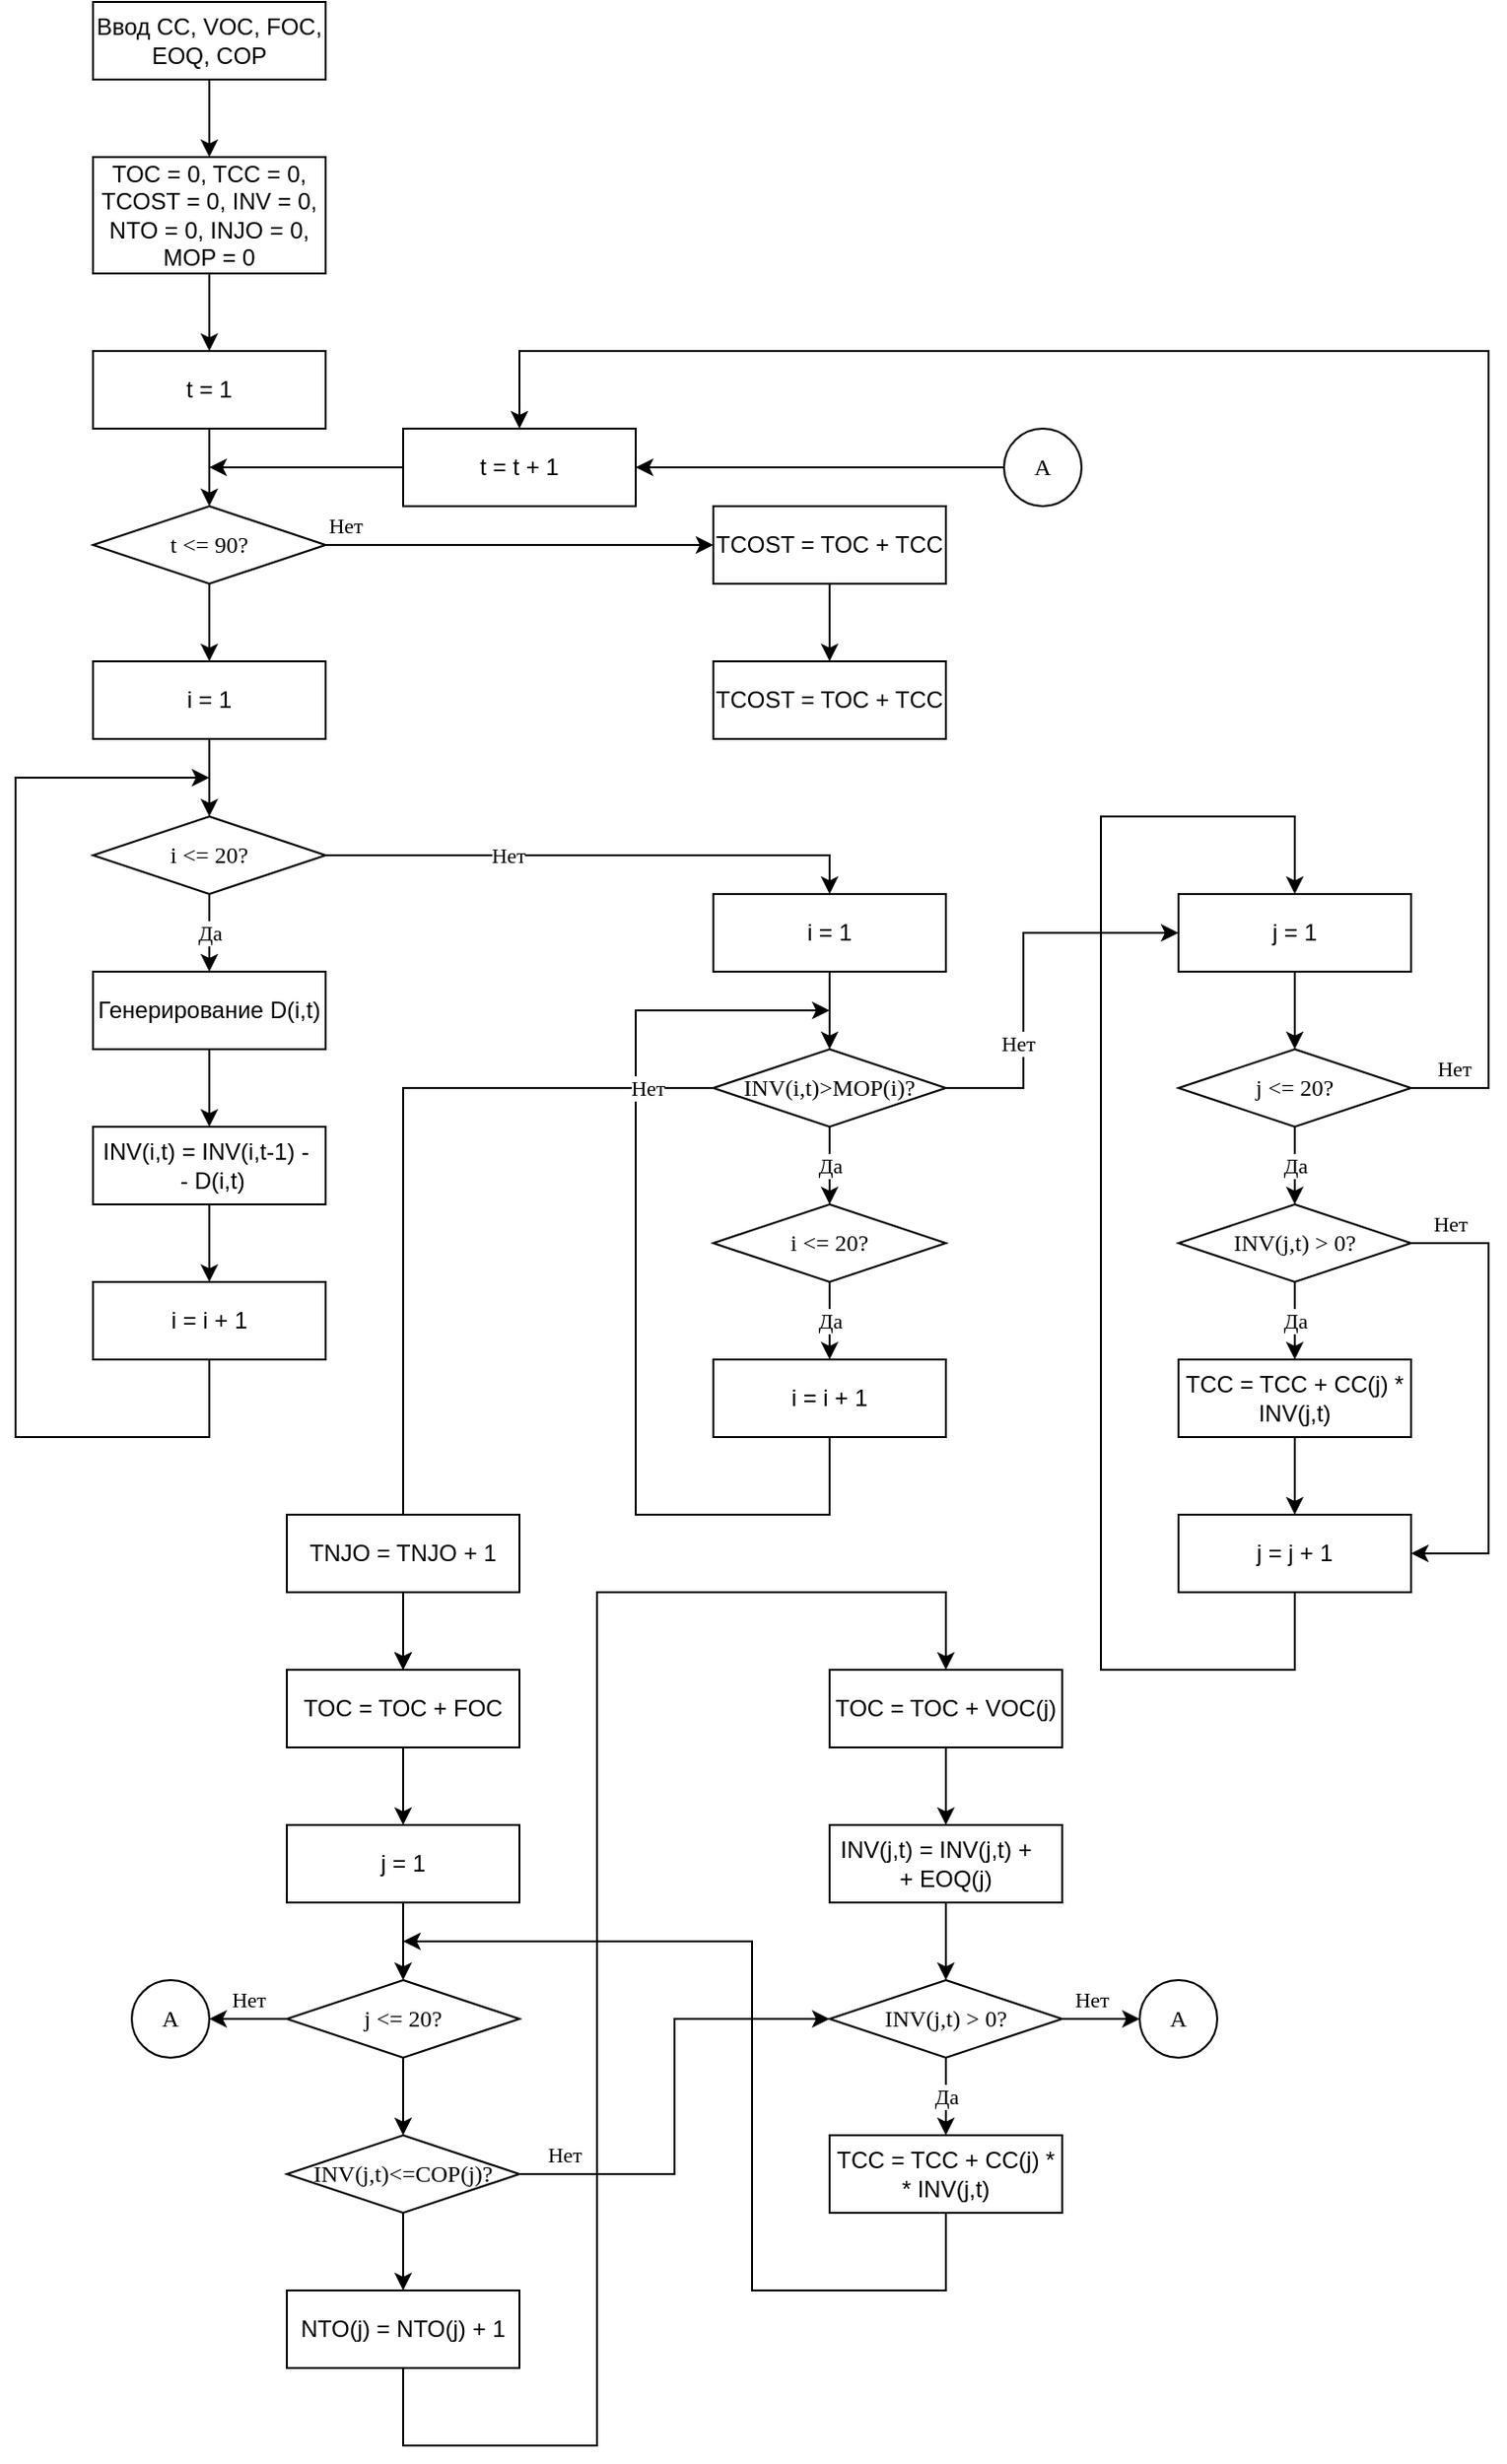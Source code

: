 <mxfile version="16.1.0" type="github">
  <diagram id="C5RBs43oDa-KdzZeNtuy" name="Page-1">
    <mxGraphModel dx="2585" dy="1282" grid="1" gridSize="10" guides="1" tooltips="1" connect="1" arrows="1" fold="1" page="1" pageScale="1" pageWidth="827" pageHeight="1169" math="0" shadow="0">
      <root>
        <mxCell id="WIyWlLk6GJQsqaUBKTNV-0" />
        <mxCell id="WIyWlLk6GJQsqaUBKTNV-1" parent="WIyWlLk6GJQsqaUBKTNV-0" />
        <mxCell id="HIw_0w38FBt814tDQQIO-3" value="Ввод CC, VOC, FOC, EOQ, COP" style="rounded=0;whiteSpace=wrap;html=1;" vertex="1" parent="WIyWlLk6GJQsqaUBKTNV-1">
          <mxGeometry x="120" y="20" width="120" height="40" as="geometry" />
        </mxCell>
        <mxCell id="HIw_0w38FBt814tDQQIO-4" value="TOC = 0, TCC = 0, TCOST = 0, INV = 0, NTO = 0, INJO = 0, MOP = 0" style="rounded=0;whiteSpace=wrap;html=1;" vertex="1" parent="WIyWlLk6GJQsqaUBKTNV-1">
          <mxGeometry x="120" y="100" width="120" height="60" as="geometry" />
        </mxCell>
        <mxCell id="HIw_0w38FBt814tDQQIO-5" value="t &amp;lt;= 90?" style="rhombus;whiteSpace=wrap;html=1;fontFamily=Times New Roman;" vertex="1" parent="WIyWlLk6GJQsqaUBKTNV-1">
          <mxGeometry x="120" y="280" width="120" height="40" as="geometry" />
        </mxCell>
        <mxCell id="HIw_0w38FBt814tDQQIO-6" value="t = 1" style="rounded=0;whiteSpace=wrap;html=1;" vertex="1" parent="WIyWlLk6GJQsqaUBKTNV-1">
          <mxGeometry x="120" y="200" width="120" height="40" as="geometry" />
        </mxCell>
        <mxCell id="HIw_0w38FBt814tDQQIO-7" value="i = 1" style="rounded=0;whiteSpace=wrap;html=1;" vertex="1" parent="WIyWlLk6GJQsqaUBKTNV-1">
          <mxGeometry x="120" y="360" width="120" height="40" as="geometry" />
        </mxCell>
        <mxCell id="HIw_0w38FBt814tDQQIO-8" value="Генерирование D(i,t)" style="rounded=0;whiteSpace=wrap;html=1;" vertex="1" parent="WIyWlLk6GJQsqaUBKTNV-1">
          <mxGeometry x="120" y="520" width="120" height="40" as="geometry" />
        </mxCell>
        <mxCell id="HIw_0w38FBt814tDQQIO-9" value="i &amp;lt;= 20?" style="rhombus;whiteSpace=wrap;html=1;fontFamily=Times New Roman;" vertex="1" parent="WIyWlLk6GJQsqaUBKTNV-1">
          <mxGeometry x="120" y="440" width="120" height="40" as="geometry" />
        </mxCell>
        <mxCell id="HIw_0w38FBt814tDQQIO-10" value="INV(i,t) = INV(i,t-1) -&amp;nbsp; &amp;nbsp;- D(i,t)" style="rounded=0;whiteSpace=wrap;html=1;" vertex="1" parent="WIyWlLk6GJQsqaUBKTNV-1">
          <mxGeometry x="120" y="600" width="120" height="40" as="geometry" />
        </mxCell>
        <mxCell id="HIw_0w38FBt814tDQQIO-11" value="i = i + 1" style="rounded=0;whiteSpace=wrap;html=1;" vertex="1" parent="WIyWlLk6GJQsqaUBKTNV-1">
          <mxGeometry x="120" y="680" width="120" height="40" as="geometry" />
        </mxCell>
        <mxCell id="HIw_0w38FBt814tDQQIO-12" value="i = 1" style="rounded=0;whiteSpace=wrap;html=1;" vertex="1" parent="WIyWlLk6GJQsqaUBKTNV-1">
          <mxGeometry x="440" y="480" width="120" height="40" as="geometry" />
        </mxCell>
        <mxCell id="HIw_0w38FBt814tDQQIO-13" value="INV(i,t)&amp;gt;MOP(i)?" style="rhombus;whiteSpace=wrap;html=1;fontFamily=Times New Roman;" vertex="1" parent="WIyWlLk6GJQsqaUBKTNV-1">
          <mxGeometry x="440" y="560" width="120" height="40" as="geometry" />
        </mxCell>
        <mxCell id="HIw_0w38FBt814tDQQIO-14" value="i &amp;lt;= 20?" style="rhombus;whiteSpace=wrap;html=1;fontFamily=Times New Roman;" vertex="1" parent="WIyWlLk6GJQsqaUBKTNV-1">
          <mxGeometry x="440" y="640" width="120" height="40" as="geometry" />
        </mxCell>
        <mxCell id="HIw_0w38FBt814tDQQIO-15" value="i = i + 1" style="rounded=0;whiteSpace=wrap;html=1;" vertex="1" parent="WIyWlLk6GJQsqaUBKTNV-1">
          <mxGeometry x="440" y="720" width="120" height="40" as="geometry" />
        </mxCell>
        <mxCell id="HIw_0w38FBt814tDQQIO-16" value="" style="endArrow=classic;html=1;rounded=0;fontFamily=Times New Roman;entryX=0.5;entryY=0;entryDx=0;entryDy=0;exitX=0.5;exitY=1;exitDx=0;exitDy=0;" edge="1" parent="WIyWlLk6GJQsqaUBKTNV-1" source="HIw_0w38FBt814tDQQIO-3" target="HIw_0w38FBt814tDQQIO-4">
          <mxGeometry width="50" height="50" relative="1" as="geometry">
            <mxPoint x="680" y="550" as="sourcePoint" />
            <mxPoint x="730" y="500" as="targetPoint" />
          </mxGeometry>
        </mxCell>
        <mxCell id="HIw_0w38FBt814tDQQIO-17" value="" style="endArrow=classic;html=1;rounded=0;fontFamily=Times New Roman;entryX=0.5;entryY=0;entryDx=0;entryDy=0;exitX=0.5;exitY=1;exitDx=0;exitDy=0;" edge="1" parent="WIyWlLk6GJQsqaUBKTNV-1" source="HIw_0w38FBt814tDQQIO-4" target="HIw_0w38FBt814tDQQIO-6">
          <mxGeometry width="50" height="50" relative="1" as="geometry">
            <mxPoint x="190" y="70" as="sourcePoint" />
            <mxPoint x="190" y="110" as="targetPoint" />
          </mxGeometry>
        </mxCell>
        <mxCell id="HIw_0w38FBt814tDQQIO-18" value="Да" style="endArrow=classic;html=1;rounded=0;fontFamily=Times New Roman;entryX=0.5;entryY=0;entryDx=0;entryDy=0;exitX=0.5;exitY=1;exitDx=0;exitDy=0;" edge="1" parent="WIyWlLk6GJQsqaUBKTNV-1" source="HIw_0w38FBt814tDQQIO-9" target="HIw_0w38FBt814tDQQIO-8">
          <mxGeometry width="50" height="50" relative="1" as="geometry">
            <mxPoint x="200" y="80" as="sourcePoint" />
            <mxPoint x="200" y="120" as="targetPoint" />
          </mxGeometry>
        </mxCell>
        <mxCell id="HIw_0w38FBt814tDQQIO-19" value="" style="endArrow=classic;html=1;rounded=0;fontFamily=Times New Roman;entryX=0.5;entryY=0;entryDx=0;entryDy=0;" edge="1" parent="WIyWlLk6GJQsqaUBKTNV-1" target="HIw_0w38FBt814tDQQIO-9">
          <mxGeometry width="50" height="50" relative="1" as="geometry">
            <mxPoint x="180" y="400" as="sourcePoint" />
            <mxPoint x="210" y="130" as="targetPoint" />
          </mxGeometry>
        </mxCell>
        <mxCell id="HIw_0w38FBt814tDQQIO-20" value="" style="endArrow=classic;html=1;rounded=0;fontFamily=Times New Roman;entryX=0.5;entryY=0;entryDx=0;entryDy=0;exitX=0.5;exitY=1;exitDx=0;exitDy=0;" edge="1" parent="WIyWlLk6GJQsqaUBKTNV-1" source="HIw_0w38FBt814tDQQIO-5" target="HIw_0w38FBt814tDQQIO-7">
          <mxGeometry width="50" height="50" relative="1" as="geometry">
            <mxPoint x="220" y="100" as="sourcePoint" />
            <mxPoint x="220" y="140" as="targetPoint" />
          </mxGeometry>
        </mxCell>
        <mxCell id="HIw_0w38FBt814tDQQIO-21" value="" style="endArrow=classic;html=1;rounded=0;fontFamily=Times New Roman;entryX=0.5;entryY=0;entryDx=0;entryDy=0;exitX=0.5;exitY=1;exitDx=0;exitDy=0;" edge="1" parent="WIyWlLk6GJQsqaUBKTNV-1" source="HIw_0w38FBt814tDQQIO-6" target="HIw_0w38FBt814tDQQIO-5">
          <mxGeometry width="50" height="50" relative="1" as="geometry">
            <mxPoint x="230" y="110" as="sourcePoint" />
            <mxPoint x="230" y="150" as="targetPoint" />
          </mxGeometry>
        </mxCell>
        <mxCell id="HIw_0w38FBt814tDQQIO-22" value="" style="endArrow=classic;html=1;rounded=0;fontFamily=Times New Roman;entryX=0.5;entryY=0;entryDx=0;entryDy=0;exitX=0.5;exitY=1;exitDx=0;exitDy=0;" edge="1" parent="WIyWlLk6GJQsqaUBKTNV-1" source="HIw_0w38FBt814tDQQIO-8" target="HIw_0w38FBt814tDQQIO-10">
          <mxGeometry width="50" height="50" relative="1" as="geometry">
            <mxPoint x="190" y="490" as="sourcePoint" />
            <mxPoint x="190" y="530" as="targetPoint" />
          </mxGeometry>
        </mxCell>
        <mxCell id="HIw_0w38FBt814tDQQIO-23" value="" style="endArrow=classic;html=1;rounded=0;fontFamily=Times New Roman;entryX=0.5;entryY=0;entryDx=0;entryDy=0;exitX=0.5;exitY=1;exitDx=0;exitDy=0;" edge="1" parent="WIyWlLk6GJQsqaUBKTNV-1" source="HIw_0w38FBt814tDQQIO-10" target="HIw_0w38FBt814tDQQIO-11">
          <mxGeometry width="50" height="50" relative="1" as="geometry">
            <mxPoint x="200" y="500" as="sourcePoint" />
            <mxPoint x="200" y="540" as="targetPoint" />
          </mxGeometry>
        </mxCell>
        <mxCell id="HIw_0w38FBt814tDQQIO-24" value="" style="endArrow=classic;html=1;rounded=0;fontFamily=Times New Roman;exitX=0.5;exitY=1;exitDx=0;exitDy=0;" edge="1" parent="WIyWlLk6GJQsqaUBKTNV-1" source="HIw_0w38FBt814tDQQIO-11">
          <mxGeometry width="50" height="50" relative="1" as="geometry">
            <mxPoint x="210" y="510" as="sourcePoint" />
            <mxPoint x="180" y="420" as="targetPoint" />
            <Array as="points">
              <mxPoint x="180" y="760" />
              <mxPoint x="80" y="760" />
              <mxPoint x="80" y="420" />
            </Array>
          </mxGeometry>
        </mxCell>
        <mxCell id="HIw_0w38FBt814tDQQIO-25" value="" style="endArrow=classic;html=1;rounded=0;fontFamily=Times New Roman;exitX=1;exitY=0.5;exitDx=0;exitDy=0;entryX=0.5;entryY=0;entryDx=0;entryDy=0;" edge="1" parent="WIyWlLk6GJQsqaUBKTNV-1" source="HIw_0w38FBt814tDQQIO-9" target="HIw_0w38FBt814tDQQIO-12">
          <mxGeometry width="50" height="50" relative="1" as="geometry">
            <mxPoint x="680" y="550" as="sourcePoint" />
            <mxPoint x="730" y="500" as="targetPoint" />
            <Array as="points">
              <mxPoint x="500" y="460" />
            </Array>
          </mxGeometry>
        </mxCell>
        <mxCell id="HIw_0w38FBt814tDQQIO-27" value="Нет" style="edgeLabel;html=1;align=center;verticalAlign=middle;resizable=0;points=[];fontFamily=Times New Roman;" vertex="1" connectable="0" parent="HIw_0w38FBt814tDQQIO-25">
          <mxGeometry x="-0.263" y="-2" relative="1" as="geometry">
            <mxPoint x="-9" y="-2" as="offset" />
          </mxGeometry>
        </mxCell>
        <mxCell id="HIw_0w38FBt814tDQQIO-26" value="" style="endArrow=classic;html=1;rounded=0;fontFamily=Times New Roman;entryX=0.5;entryY=0;entryDx=0;entryDy=0;exitX=0.5;exitY=1;exitDx=0;exitDy=0;" edge="1" parent="WIyWlLk6GJQsqaUBKTNV-1" source="HIw_0w38FBt814tDQQIO-12" target="HIw_0w38FBt814tDQQIO-13">
          <mxGeometry width="50" height="50" relative="1" as="geometry">
            <mxPoint x="340" y="520" as="sourcePoint" />
            <mxPoint x="340" y="560" as="targetPoint" />
          </mxGeometry>
        </mxCell>
        <mxCell id="HIw_0w38FBt814tDQQIO-28" value="Да" style="endArrow=classic;html=1;rounded=0;fontFamily=Times New Roman;entryX=0.5;entryY=0;entryDx=0;entryDy=0;exitX=0.5;exitY=1;exitDx=0;exitDy=0;" edge="1" parent="WIyWlLk6GJQsqaUBKTNV-1" source="HIw_0w38FBt814tDQQIO-13" target="HIw_0w38FBt814tDQQIO-14">
          <mxGeometry width="50" height="50" relative="1" as="geometry">
            <mxPoint x="350" y="530" as="sourcePoint" />
            <mxPoint x="350" y="570" as="targetPoint" />
          </mxGeometry>
        </mxCell>
        <mxCell id="HIw_0w38FBt814tDQQIO-29" value="Да" style="endArrow=classic;html=1;rounded=0;fontFamily=Times New Roman;entryX=0.5;entryY=0;entryDx=0;entryDy=0;exitX=0.5;exitY=1;exitDx=0;exitDy=0;" edge="1" parent="WIyWlLk6GJQsqaUBKTNV-1" source="HIw_0w38FBt814tDQQIO-14" target="HIw_0w38FBt814tDQQIO-15">
          <mxGeometry width="50" height="50" relative="1" as="geometry">
            <mxPoint x="360" y="540" as="sourcePoint" />
            <mxPoint x="360" y="580" as="targetPoint" />
          </mxGeometry>
        </mxCell>
        <mxCell id="HIw_0w38FBt814tDQQIO-30" value="" style="endArrow=classic;html=1;rounded=0;fontFamily=Times New Roman;exitX=0.5;exitY=1;exitDx=0;exitDy=0;" edge="1" parent="WIyWlLk6GJQsqaUBKTNV-1" source="HIw_0w38FBt814tDQQIO-15">
          <mxGeometry width="50" height="50" relative="1" as="geometry">
            <mxPoint x="370" y="550" as="sourcePoint" />
            <mxPoint x="500" y="540" as="targetPoint" />
            <Array as="points">
              <mxPoint x="500" y="800" />
              <mxPoint x="400" y="800" />
              <mxPoint x="400" y="540" />
            </Array>
          </mxGeometry>
        </mxCell>
        <mxCell id="HIw_0w38FBt814tDQQIO-31" value="" style="endArrow=classic;html=1;rounded=0;fontFamily=Times New Roman;exitX=0;exitY=0.5;exitDx=0;exitDy=0;" edge="1" parent="WIyWlLk6GJQsqaUBKTNV-1" source="HIw_0w38FBt814tDQQIO-13">
          <mxGeometry width="50" height="50" relative="1" as="geometry">
            <mxPoint x="600" y="610" as="sourcePoint" />
            <mxPoint x="280" y="880" as="targetPoint" />
            <Array as="points">
              <mxPoint x="280" y="580" />
            </Array>
          </mxGeometry>
        </mxCell>
        <mxCell id="HIw_0w38FBt814tDQQIO-32" value="Нет" style="edgeLabel;html=1;align=center;verticalAlign=middle;resizable=0;points=[];fontFamily=Times New Roman;" vertex="1" connectable="0" parent="HIw_0w38FBt814tDQQIO-31">
          <mxGeometry x="-0.653" relative="1" as="geometry">
            <mxPoint x="46" as="offset" />
          </mxGeometry>
        </mxCell>
        <mxCell id="HIw_0w38FBt814tDQQIO-33" value="" style="endArrow=classic;html=1;rounded=0;fontFamily=Times New Roman;exitX=1;exitY=0.5;exitDx=0;exitDy=0;entryX=0;entryY=0.5;entryDx=0;entryDy=0;" edge="1" parent="WIyWlLk6GJQsqaUBKTNV-1" source="HIw_0w38FBt814tDQQIO-13" target="HIw_0w38FBt814tDQQIO-35">
          <mxGeometry width="50" height="50" relative="1" as="geometry">
            <mxPoint x="710" y="450" as="sourcePoint" />
            <mxPoint x="660" y="500" as="targetPoint" />
            <Array as="points">
              <mxPoint x="600" y="580" />
              <mxPoint x="600" y="500" />
            </Array>
          </mxGeometry>
        </mxCell>
        <mxCell id="HIw_0w38FBt814tDQQIO-34" value="Нет" style="edgeLabel;html=1;align=center;verticalAlign=middle;resizable=0;points=[];fontFamily=Times New Roman;" vertex="1" connectable="0" parent="HIw_0w38FBt814tDQQIO-33">
          <mxGeometry x="-0.637" relative="1" as="geometry">
            <mxPoint y="-23" as="offset" />
          </mxGeometry>
        </mxCell>
        <mxCell id="HIw_0w38FBt814tDQQIO-35" value="j = 1" style="rounded=0;whiteSpace=wrap;html=1;" vertex="1" parent="WIyWlLk6GJQsqaUBKTNV-1">
          <mxGeometry x="680" y="480" width="120" height="40" as="geometry" />
        </mxCell>
        <mxCell id="HIw_0w38FBt814tDQQIO-36" value="j &amp;lt;= 20?" style="rhombus;whiteSpace=wrap;html=1;fontFamily=Times New Roman;" vertex="1" parent="WIyWlLk6GJQsqaUBKTNV-1">
          <mxGeometry x="680" y="560" width="120" height="40" as="geometry" />
        </mxCell>
        <mxCell id="HIw_0w38FBt814tDQQIO-37" value="INV(j,t) &amp;gt; 0?" style="rhombus;whiteSpace=wrap;html=1;fontFamily=Times New Roman;" vertex="1" parent="WIyWlLk6GJQsqaUBKTNV-1">
          <mxGeometry x="680" y="640" width="120" height="40" as="geometry" />
        </mxCell>
        <mxCell id="HIw_0w38FBt814tDQQIO-38" value="TCC = TCC + CC(j) * INV(j,t)" style="rounded=0;whiteSpace=wrap;html=1;" vertex="1" parent="WIyWlLk6GJQsqaUBKTNV-1">
          <mxGeometry x="680" y="720" width="120" height="40" as="geometry" />
        </mxCell>
        <mxCell id="HIw_0w38FBt814tDQQIO-39" value="j = j + 1" style="rounded=0;whiteSpace=wrap;html=1;" vertex="1" parent="WIyWlLk6GJQsqaUBKTNV-1">
          <mxGeometry x="680" y="800" width="120" height="40" as="geometry" />
        </mxCell>
        <mxCell id="HIw_0w38FBt814tDQQIO-40" value="" style="endArrow=classic;html=1;rounded=0;fontFamily=Times New Roman;exitX=0.5;exitY=1;exitDx=0;exitDy=0;entryX=0.5;entryY=0;entryDx=0;entryDy=0;" edge="1" parent="WIyWlLk6GJQsqaUBKTNV-1" source="HIw_0w38FBt814tDQQIO-35" target="HIw_0w38FBt814tDQQIO-36">
          <mxGeometry width="50" height="50" relative="1" as="geometry">
            <mxPoint x="970" y="660" as="sourcePoint" />
            <mxPoint x="1020" y="610" as="targetPoint" />
          </mxGeometry>
        </mxCell>
        <mxCell id="HIw_0w38FBt814tDQQIO-41" value="" style="endArrow=classic;html=1;rounded=0;fontFamily=Times New Roman;exitX=0.5;exitY=1;exitDx=0;exitDy=0;entryX=0.5;entryY=0;entryDx=0;entryDy=0;" edge="1" parent="WIyWlLk6GJQsqaUBKTNV-1" source="HIw_0w38FBt814tDQQIO-39" target="HIw_0w38FBt814tDQQIO-35">
          <mxGeometry width="50" height="50" relative="1" as="geometry">
            <mxPoint x="750" y="490" as="sourcePoint" />
            <mxPoint x="680" y="400" as="targetPoint" />
            <Array as="points">
              <mxPoint x="740" y="840" />
              <mxPoint x="740" y="880" />
              <mxPoint x="640" y="880" />
              <mxPoint x="640" y="440" />
              <mxPoint x="740" y="440" />
            </Array>
          </mxGeometry>
        </mxCell>
        <mxCell id="HIw_0w38FBt814tDQQIO-42" value="" style="endArrow=classic;html=1;rounded=0;fontFamily=Times New Roman;exitX=0.5;exitY=1;exitDx=0;exitDy=0;entryX=0.5;entryY=0;entryDx=0;entryDy=0;" edge="1" parent="WIyWlLk6GJQsqaUBKTNV-1" source="HIw_0w38FBt814tDQQIO-38" target="HIw_0w38FBt814tDQQIO-39">
          <mxGeometry width="50" height="50" relative="1" as="geometry">
            <mxPoint x="760" y="540" as="sourcePoint" />
            <mxPoint x="760" y="580" as="targetPoint" />
          </mxGeometry>
        </mxCell>
        <mxCell id="HIw_0w38FBt814tDQQIO-43" value="Да" style="endArrow=classic;html=1;rounded=0;fontFamily=Times New Roman;exitX=0.5;exitY=1;exitDx=0;exitDy=0;entryX=0.5;entryY=0;entryDx=0;entryDy=0;" edge="1" parent="WIyWlLk6GJQsqaUBKTNV-1" source="HIw_0w38FBt814tDQQIO-37" target="HIw_0w38FBt814tDQQIO-38">
          <mxGeometry width="50" height="50" relative="1" as="geometry">
            <mxPoint x="770" y="550" as="sourcePoint" />
            <mxPoint x="770" y="590" as="targetPoint" />
          </mxGeometry>
        </mxCell>
        <mxCell id="HIw_0w38FBt814tDQQIO-44" value="Да" style="endArrow=classic;html=1;rounded=0;fontFamily=Times New Roman;exitX=0.5;exitY=1;exitDx=0;exitDy=0;entryX=0.5;entryY=0;entryDx=0;entryDy=0;" edge="1" parent="WIyWlLk6GJQsqaUBKTNV-1" source="HIw_0w38FBt814tDQQIO-36" target="HIw_0w38FBt814tDQQIO-37">
          <mxGeometry width="50" height="50" relative="1" as="geometry">
            <mxPoint x="780" y="560" as="sourcePoint" />
            <mxPoint x="780" y="600" as="targetPoint" />
          </mxGeometry>
        </mxCell>
        <mxCell id="HIw_0w38FBt814tDQQIO-45" value="Нет" style="endArrow=classic;html=1;rounded=0;fontFamily=Times New Roman;exitX=1;exitY=0.5;exitDx=0;exitDy=0;entryX=0.5;entryY=0;entryDx=0;entryDy=0;" edge="1" parent="WIyWlLk6GJQsqaUBKTNV-1" source="HIw_0w38FBt814tDQQIO-36" target="HIw_0w38FBt814tDQQIO-46">
          <mxGeometry x="-0.955" y="10" width="50" height="50" relative="1" as="geometry">
            <mxPoint x="950" y="450" as="sourcePoint" />
            <mxPoint x="730" y="150" as="targetPoint" />
            <Array as="points">
              <mxPoint x="840" y="580" />
              <mxPoint x="840" y="200" />
              <mxPoint x="560" y="200" />
              <mxPoint x="340" y="200" />
            </Array>
            <mxPoint as="offset" />
          </mxGeometry>
        </mxCell>
        <mxCell id="HIw_0w38FBt814tDQQIO-46" value="t = t + 1" style="rounded=0;whiteSpace=wrap;html=1;" vertex="1" parent="WIyWlLk6GJQsqaUBKTNV-1">
          <mxGeometry x="280" y="240" width="120" height="40" as="geometry" />
        </mxCell>
        <mxCell id="HIw_0w38FBt814tDQQIO-47" value="" style="endArrow=classic;html=1;rounded=0;fontFamily=Times New Roman;exitX=0;exitY=0.5;exitDx=0;exitDy=0;" edge="1" parent="WIyWlLk6GJQsqaUBKTNV-1" source="HIw_0w38FBt814tDQQIO-46">
          <mxGeometry width="50" height="50" relative="1" as="geometry">
            <mxPoint x="730" y="620" as="sourcePoint" />
            <mxPoint x="180" y="260" as="targetPoint" />
          </mxGeometry>
        </mxCell>
        <mxCell id="HIw_0w38FBt814tDQQIO-48" value="Нет" style="endArrow=classic;html=1;rounded=0;fontFamily=Times New Roman;exitX=1;exitY=0.5;exitDx=0;exitDy=0;entryX=1;entryY=0.5;entryDx=0;entryDy=0;" edge="1" parent="WIyWlLk6GJQsqaUBKTNV-1" source="HIw_0w38FBt814tDQQIO-37" target="HIw_0w38FBt814tDQQIO-39">
          <mxGeometry x="-0.833" y="10" width="50" height="50" relative="1" as="geometry">
            <mxPoint x="1070" y="660" as="sourcePoint" />
            <mxPoint x="830" y="830" as="targetPoint" />
            <Array as="points">
              <mxPoint x="840" y="660" />
              <mxPoint x="840" y="820" />
            </Array>
            <mxPoint as="offset" />
          </mxGeometry>
        </mxCell>
        <mxCell id="HIw_0w38FBt814tDQQIO-49" value="TCOST = TOC + TCC" style="rounded=0;whiteSpace=wrap;html=1;" vertex="1" parent="WIyWlLk6GJQsqaUBKTNV-1">
          <mxGeometry x="440" y="280" width="120" height="40" as="geometry" />
        </mxCell>
        <mxCell id="HIw_0w38FBt814tDQQIO-50" value="TCOST = TOC + TCC" style="rounded=0;whiteSpace=wrap;html=1;" vertex="1" parent="WIyWlLk6GJQsqaUBKTNV-1">
          <mxGeometry x="440" y="360" width="120" height="40" as="geometry" />
        </mxCell>
        <mxCell id="HIw_0w38FBt814tDQQIO-51" value="" style="endArrow=classic;html=1;rounded=0;fontFamily=Times New Roman;exitX=1;exitY=0.5;exitDx=0;exitDy=0;entryX=0;entryY=0.5;entryDx=0;entryDy=0;" edge="1" parent="WIyWlLk6GJQsqaUBKTNV-1" source="HIw_0w38FBt814tDQQIO-5" target="HIw_0w38FBt814tDQQIO-49">
          <mxGeometry width="50" height="50" relative="1" as="geometry">
            <mxPoint x="760" y="610" as="sourcePoint" />
            <mxPoint x="810" y="560" as="targetPoint" />
          </mxGeometry>
        </mxCell>
        <mxCell id="HIw_0w38FBt814tDQQIO-52" value="Нет" style="edgeLabel;html=1;align=center;verticalAlign=middle;resizable=0;points=[];fontFamily=Times New Roman;" vertex="1" connectable="0" parent="HIw_0w38FBt814tDQQIO-51">
          <mxGeometry x="-0.73" y="2" relative="1" as="geometry">
            <mxPoint x="-17" y="-8" as="offset" />
          </mxGeometry>
        </mxCell>
        <mxCell id="HIw_0w38FBt814tDQQIO-53" value="" style="endArrow=classic;html=1;rounded=0;fontFamily=Times New Roman;exitX=0.5;exitY=1;exitDx=0;exitDy=0;entryX=0.5;entryY=0;entryDx=0;entryDy=0;" edge="1" parent="WIyWlLk6GJQsqaUBKTNV-1" source="HIw_0w38FBt814tDQQIO-49" target="HIw_0w38FBt814tDQQIO-50">
          <mxGeometry width="50" height="50" relative="1" as="geometry">
            <mxPoint x="760" y="610" as="sourcePoint" />
            <mxPoint x="810" y="560" as="targetPoint" />
          </mxGeometry>
        </mxCell>
        <mxCell id="HIw_0w38FBt814tDQQIO-54" value="TNJO = TNJO + 1" style="rounded=0;whiteSpace=wrap;html=1;" vertex="1" parent="WIyWlLk6GJQsqaUBKTNV-1">
          <mxGeometry x="220" y="800" width="120" height="40" as="geometry" />
        </mxCell>
        <mxCell id="HIw_0w38FBt814tDQQIO-55" value="j = 1" style="rounded=0;whiteSpace=wrap;html=1;" vertex="1" parent="WIyWlLk6GJQsqaUBKTNV-1">
          <mxGeometry x="220" y="960" width="120" height="40" as="geometry" />
        </mxCell>
        <mxCell id="HIw_0w38FBt814tDQQIO-56" value="TOC = TOC + FOC" style="rounded=0;whiteSpace=wrap;html=1;" vertex="1" parent="WIyWlLk6GJQsqaUBKTNV-1">
          <mxGeometry x="220" y="880" width="120" height="40" as="geometry" />
        </mxCell>
        <mxCell id="HIw_0w38FBt814tDQQIO-57" value="" style="endArrow=classic;html=1;rounded=0;fontFamily=Times New Roman;exitX=0.5;exitY=1;exitDx=0;exitDy=0;entryX=0.5;entryY=0;entryDx=0;entryDy=0;" edge="1" parent="WIyWlLk6GJQsqaUBKTNV-1" source="HIw_0w38FBt814tDQQIO-54" target="HIw_0w38FBt814tDQQIO-56">
          <mxGeometry width="50" height="50" relative="1" as="geometry">
            <mxPoint x="570" y="1150" as="sourcePoint" />
            <mxPoint x="620" y="1100" as="targetPoint" />
          </mxGeometry>
        </mxCell>
        <mxCell id="HIw_0w38FBt814tDQQIO-58" value="j &amp;lt;= 20?" style="rhombus;whiteSpace=wrap;html=1;fontFamily=Times New Roman;" vertex="1" parent="WIyWlLk6GJQsqaUBKTNV-1">
          <mxGeometry x="220" y="1040" width="120" height="40" as="geometry" />
        </mxCell>
        <mxCell id="HIw_0w38FBt814tDQQIO-59" value="INV(j,t)&amp;lt;=COP(j)?" style="rhombus;whiteSpace=wrap;html=1;fontFamily=Times New Roman;" vertex="1" parent="WIyWlLk6GJQsqaUBKTNV-1">
          <mxGeometry x="220" y="1120" width="120" height="40" as="geometry" />
        </mxCell>
        <mxCell id="HIw_0w38FBt814tDQQIO-60" value="NTO(j) = NTO(j) + 1" style="rounded=0;whiteSpace=wrap;html=1;" vertex="1" parent="WIyWlLk6GJQsqaUBKTNV-1">
          <mxGeometry x="220" y="1200" width="120" height="40" as="geometry" />
        </mxCell>
        <mxCell id="HIw_0w38FBt814tDQQIO-61" value="" style="endArrow=classic;html=1;rounded=0;fontFamily=Times New Roman;entryX=0.5;entryY=0;entryDx=0;entryDy=0;exitX=0.5;exitY=1;exitDx=0;exitDy=0;" edge="1" parent="WIyWlLk6GJQsqaUBKTNV-1" source="HIw_0w38FBt814tDQQIO-56" target="HIw_0w38FBt814tDQQIO-55">
          <mxGeometry width="50" height="50" relative="1" as="geometry">
            <mxPoint x="570" y="1150" as="sourcePoint" />
            <mxPoint x="620" y="1100" as="targetPoint" />
          </mxGeometry>
        </mxCell>
        <mxCell id="HIw_0w38FBt814tDQQIO-62" value="" style="endArrow=classic;html=1;rounded=0;fontFamily=Times New Roman;entryX=0.5;entryY=0;entryDx=0;entryDy=0;exitX=0.5;exitY=1;exitDx=0;exitDy=0;" edge="1" parent="WIyWlLk6GJQsqaUBKTNV-1" source="HIw_0w38FBt814tDQQIO-55" target="HIw_0w38FBt814tDQQIO-58">
          <mxGeometry width="50" height="50" relative="1" as="geometry">
            <mxPoint x="290" y="930" as="sourcePoint" />
            <mxPoint x="290" y="970" as="targetPoint" />
          </mxGeometry>
        </mxCell>
        <mxCell id="HIw_0w38FBt814tDQQIO-63" value="" style="endArrow=classic;html=1;rounded=0;fontFamily=Times New Roman;entryX=0.5;entryY=0;entryDx=0;entryDy=0;exitX=0.5;exitY=1;exitDx=0;exitDy=0;" edge="1" parent="WIyWlLk6GJQsqaUBKTNV-1" source="HIw_0w38FBt814tDQQIO-58" target="HIw_0w38FBt814tDQQIO-59">
          <mxGeometry width="50" height="50" relative="1" as="geometry">
            <mxPoint x="300" y="940" as="sourcePoint" />
            <mxPoint x="300" y="980" as="targetPoint" />
          </mxGeometry>
        </mxCell>
        <mxCell id="HIw_0w38FBt814tDQQIO-64" value="" style="endArrow=classic;html=1;rounded=0;fontFamily=Times New Roman;entryX=0.5;entryY=0;entryDx=0;entryDy=0;exitX=0.5;exitY=1;exitDx=0;exitDy=0;" edge="1" parent="WIyWlLk6GJQsqaUBKTNV-1" source="HIw_0w38FBt814tDQQIO-59" target="HIw_0w38FBt814tDQQIO-60">
          <mxGeometry width="50" height="50" relative="1" as="geometry">
            <mxPoint x="310" y="950" as="sourcePoint" />
            <mxPoint x="310" y="990" as="targetPoint" />
          </mxGeometry>
        </mxCell>
        <mxCell id="HIw_0w38FBt814tDQQIO-65" value="" style="endArrow=classic;html=1;rounded=0;fontFamily=Times New Roman;exitX=0.5;exitY=1;exitDx=0;exitDy=0;entryX=0.5;entryY=0;entryDx=0;entryDy=0;" edge="1" parent="WIyWlLk6GJQsqaUBKTNV-1" source="HIw_0w38FBt814tDQQIO-60" target="HIw_0w38FBt814tDQQIO-66">
          <mxGeometry width="50" height="50" relative="1" as="geometry">
            <mxPoint x="570" y="1300" as="sourcePoint" />
            <mxPoint x="500" y="830" as="targetPoint" />
            <Array as="points">
              <mxPoint x="280" y="1280" />
              <mxPoint x="380" y="1280" />
              <mxPoint x="380" y="840" />
              <mxPoint x="560" y="840" />
            </Array>
          </mxGeometry>
        </mxCell>
        <mxCell id="HIw_0w38FBt814tDQQIO-66" value="TOC = TOC + VOC(j)" style="rounded=0;whiteSpace=wrap;html=1;" vertex="1" parent="WIyWlLk6GJQsqaUBKTNV-1">
          <mxGeometry x="500" y="880" width="120" height="40" as="geometry" />
        </mxCell>
        <mxCell id="HIw_0w38FBt814tDQQIO-67" value="INV(j,t) = INV(j,t) +&amp;nbsp; &amp;nbsp; + EOQ(j)" style="rounded=0;whiteSpace=wrap;html=1;" vertex="1" parent="WIyWlLk6GJQsqaUBKTNV-1">
          <mxGeometry x="500" y="960" width="120" height="40" as="geometry" />
        </mxCell>
        <mxCell id="HIw_0w38FBt814tDQQIO-68" value="INV(j,t) &amp;gt; 0?" style="rhombus;whiteSpace=wrap;html=1;fontFamily=Times New Roman;" vertex="1" parent="WIyWlLk6GJQsqaUBKTNV-1">
          <mxGeometry x="500" y="1040" width="120" height="40" as="geometry" />
        </mxCell>
        <mxCell id="HIw_0w38FBt814tDQQIO-69" value="TCC = TCC + CC(j) * * INV(j,t)" style="rounded=0;whiteSpace=wrap;html=1;" vertex="1" parent="WIyWlLk6GJQsqaUBKTNV-1">
          <mxGeometry x="500" y="1120" width="120" height="40" as="geometry" />
        </mxCell>
        <mxCell id="HIw_0w38FBt814tDQQIO-70" value="" style="endArrow=classic;html=1;rounded=0;fontFamily=Times New Roman;exitX=1;exitY=0.5;exitDx=0;exitDy=0;entryX=0;entryY=0.5;entryDx=0;entryDy=0;" edge="1" parent="WIyWlLk6GJQsqaUBKTNV-1" source="HIw_0w38FBt814tDQQIO-59" target="HIw_0w38FBt814tDQQIO-68">
          <mxGeometry width="50" height="50" relative="1" as="geometry">
            <mxPoint x="790" y="1130" as="sourcePoint" />
            <mxPoint x="840" y="1080" as="targetPoint" />
            <Array as="points">
              <mxPoint x="420" y="1140" />
              <mxPoint x="420" y="1060" />
            </Array>
          </mxGeometry>
        </mxCell>
        <mxCell id="HIw_0w38FBt814tDQQIO-71" value="Нет" style="edgeLabel;html=1;align=center;verticalAlign=middle;resizable=0;points=[];fontFamily=Times New Roman;" vertex="1" connectable="0" parent="HIw_0w38FBt814tDQQIO-70">
          <mxGeometry x="-0.883" y="2" relative="1" as="geometry">
            <mxPoint x="9" y="-8" as="offset" />
          </mxGeometry>
        </mxCell>
        <mxCell id="HIw_0w38FBt814tDQQIO-73" value="Да" style="endArrow=classic;html=1;rounded=0;fontFamily=Times New Roman;exitX=0.5;exitY=1;exitDx=0;exitDy=0;entryX=0.5;entryY=0;entryDx=0;entryDy=0;" edge="1" parent="WIyWlLk6GJQsqaUBKTNV-1" source="HIw_0w38FBt814tDQQIO-68" target="HIw_0w38FBt814tDQQIO-69">
          <mxGeometry width="50" height="50" relative="1" as="geometry">
            <mxPoint x="830" y="1130" as="sourcePoint" />
            <mxPoint x="880" y="1080" as="targetPoint" />
          </mxGeometry>
        </mxCell>
        <mxCell id="HIw_0w38FBt814tDQQIO-74" value="" style="endArrow=classic;html=1;rounded=0;fontFamily=Times New Roman;exitX=0.5;exitY=1;exitDx=0;exitDy=0;entryX=0.5;entryY=0;entryDx=0;entryDy=0;" edge="1" parent="WIyWlLk6GJQsqaUBKTNV-1" source="HIw_0w38FBt814tDQQIO-67" target="HIw_0w38FBt814tDQQIO-68">
          <mxGeometry width="50" height="50" relative="1" as="geometry">
            <mxPoint x="830" y="1130" as="sourcePoint" />
            <mxPoint x="880" y="1080" as="targetPoint" />
          </mxGeometry>
        </mxCell>
        <mxCell id="HIw_0w38FBt814tDQQIO-76" value="" style="endArrow=classic;html=1;rounded=0;fontFamily=Times New Roman;exitX=0.5;exitY=1;exitDx=0;exitDy=0;" edge="1" parent="WIyWlLk6GJQsqaUBKTNV-1" source="HIw_0w38FBt814tDQQIO-69">
          <mxGeometry width="50" height="50" relative="1" as="geometry">
            <mxPoint x="530" y="1010" as="sourcePoint" />
            <mxPoint x="280" y="1020" as="targetPoint" />
            <Array as="points">
              <mxPoint x="560" y="1200" />
              <mxPoint x="460" y="1200" />
              <mxPoint x="460" y="1020" />
            </Array>
          </mxGeometry>
        </mxCell>
        <mxCell id="HIw_0w38FBt814tDQQIO-77" value="" style="endArrow=classic;html=1;rounded=0;fontFamily=Times New Roman;exitX=0.5;exitY=1;exitDx=0;exitDy=0;entryX=0.5;entryY=0;entryDx=0;entryDy=0;" edge="1" parent="WIyWlLk6GJQsqaUBKTNV-1" source="HIw_0w38FBt814tDQQIO-66" target="HIw_0w38FBt814tDQQIO-67">
          <mxGeometry width="50" height="50" relative="1" as="geometry">
            <mxPoint x="580" y="1020" as="sourcePoint" />
            <mxPoint x="580" y="1060" as="targetPoint" />
          </mxGeometry>
        </mxCell>
        <mxCell id="HIw_0w38FBt814tDQQIO-78" value="" style="endArrow=classic;html=1;rounded=0;fontFamily=Times New Roman;" edge="1" parent="WIyWlLk6GJQsqaUBKTNV-1">
          <mxGeometry width="50" height="50" relative="1" as="geometry">
            <mxPoint x="620" y="1060" as="sourcePoint" />
            <mxPoint x="660" y="1060" as="targetPoint" />
          </mxGeometry>
        </mxCell>
        <mxCell id="HIw_0w38FBt814tDQQIO-80" value="Нет" style="edgeLabel;html=1;align=center;verticalAlign=middle;resizable=0;points=[];fontFamily=Times New Roman;" vertex="1" connectable="0" parent="HIw_0w38FBt814tDQQIO-78">
          <mxGeometry x="-0.501" y="-2" relative="1" as="geometry">
            <mxPoint x="5" y="-12" as="offset" />
          </mxGeometry>
        </mxCell>
        <mxCell id="HIw_0w38FBt814tDQQIO-81" value="А" style="ellipse;whiteSpace=wrap;html=1;aspect=fixed;fontFamily=Times New Roman;" vertex="1" parent="WIyWlLk6GJQsqaUBKTNV-1">
          <mxGeometry x="660" y="1040" width="40" height="40" as="geometry" />
        </mxCell>
        <mxCell id="HIw_0w38FBt814tDQQIO-82" value="А" style="ellipse;whiteSpace=wrap;html=1;aspect=fixed;fontFamily=Times New Roman;" vertex="1" parent="WIyWlLk6GJQsqaUBKTNV-1">
          <mxGeometry x="140" y="1040" width="40" height="40" as="geometry" />
        </mxCell>
        <mxCell id="HIw_0w38FBt814tDQQIO-86" value="" style="endArrow=classic;html=1;rounded=0;fontFamily=Times New Roman;exitX=0;exitY=0.5;exitDx=0;exitDy=0;entryX=1;entryY=0.5;entryDx=0;entryDy=0;" edge="1" parent="WIyWlLk6GJQsqaUBKTNV-1" source="HIw_0w38FBt814tDQQIO-58" target="HIw_0w38FBt814tDQQIO-82">
          <mxGeometry width="50" height="50" relative="1" as="geometry">
            <mxPoint x="480" y="1050" as="sourcePoint" />
            <mxPoint x="530" y="1000" as="targetPoint" />
          </mxGeometry>
        </mxCell>
        <mxCell id="HIw_0w38FBt814tDQQIO-87" value="Нет" style="edgeLabel;html=1;align=center;verticalAlign=middle;resizable=0;points=[];fontFamily=Times New Roman;" vertex="1" connectable="0" parent="HIw_0w38FBt814tDQQIO-86">
          <mxGeometry x="-0.301" y="-1" relative="1" as="geometry">
            <mxPoint x="-6" y="-9" as="offset" />
          </mxGeometry>
        </mxCell>
        <mxCell id="HIw_0w38FBt814tDQQIO-88" value="А" style="ellipse;whiteSpace=wrap;html=1;aspect=fixed;fontFamily=Times New Roman;" vertex="1" parent="WIyWlLk6GJQsqaUBKTNV-1">
          <mxGeometry x="590" y="240" width="40" height="40" as="geometry" />
        </mxCell>
        <mxCell id="HIw_0w38FBt814tDQQIO-89" value="" style="endArrow=classic;html=1;rounded=0;fontFamily=Times New Roman;exitX=0;exitY=0.5;exitDx=0;exitDy=0;entryX=1;entryY=0.5;entryDx=0;entryDy=0;" edge="1" parent="WIyWlLk6GJQsqaUBKTNV-1" source="HIw_0w38FBt814tDQQIO-88" target="HIw_0w38FBt814tDQQIO-46">
          <mxGeometry width="50" height="50" relative="1" as="geometry">
            <mxPoint x="480" y="430" as="sourcePoint" />
            <mxPoint x="530" y="380" as="targetPoint" />
          </mxGeometry>
        </mxCell>
      </root>
    </mxGraphModel>
  </diagram>
</mxfile>
